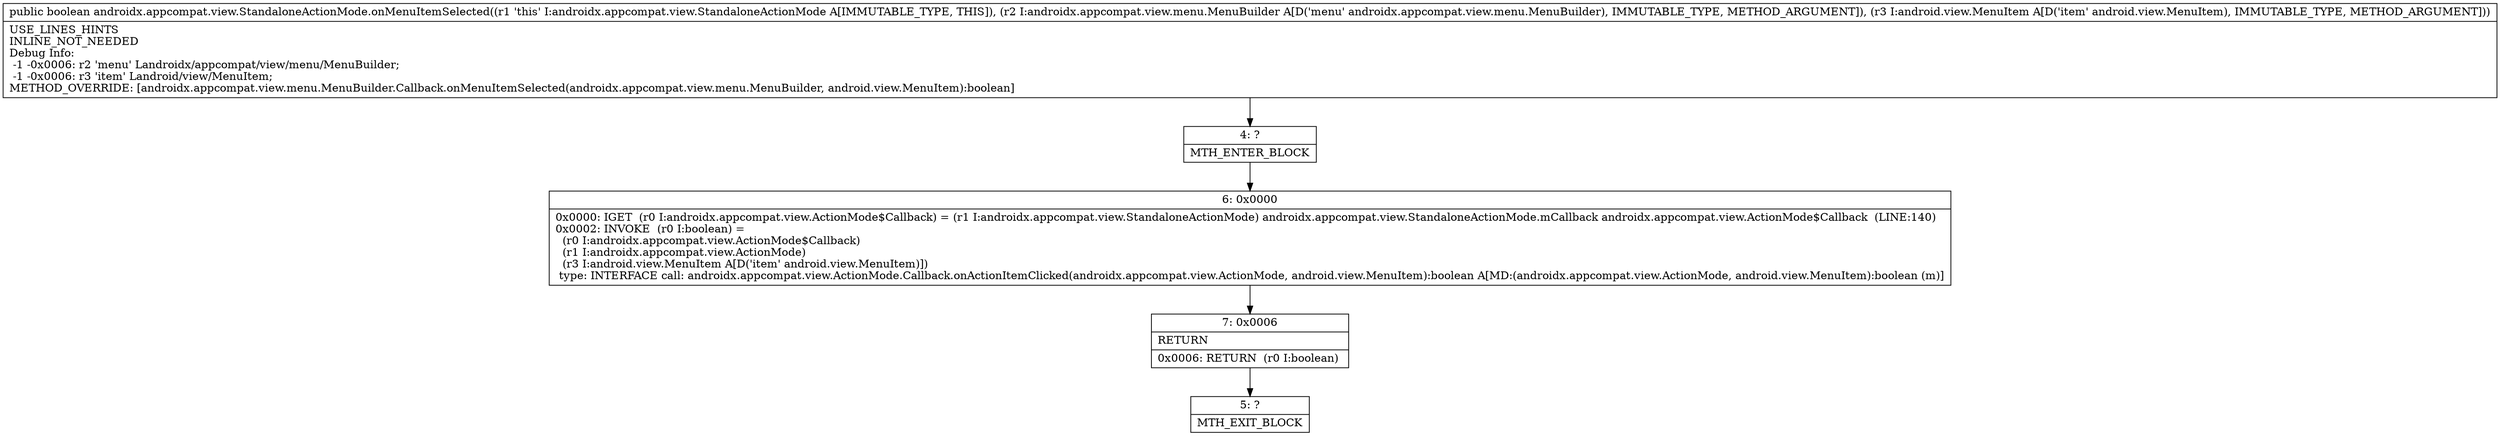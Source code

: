 digraph "CFG forandroidx.appcompat.view.StandaloneActionMode.onMenuItemSelected(Landroidx\/appcompat\/view\/menu\/MenuBuilder;Landroid\/view\/MenuItem;)Z" {
Node_4 [shape=record,label="{4\:\ ?|MTH_ENTER_BLOCK\l}"];
Node_6 [shape=record,label="{6\:\ 0x0000|0x0000: IGET  (r0 I:androidx.appcompat.view.ActionMode$Callback) = (r1 I:androidx.appcompat.view.StandaloneActionMode) androidx.appcompat.view.StandaloneActionMode.mCallback androidx.appcompat.view.ActionMode$Callback  (LINE:140)\l0x0002: INVOKE  (r0 I:boolean) = \l  (r0 I:androidx.appcompat.view.ActionMode$Callback)\l  (r1 I:androidx.appcompat.view.ActionMode)\l  (r3 I:android.view.MenuItem A[D('item' android.view.MenuItem)])\l type: INTERFACE call: androidx.appcompat.view.ActionMode.Callback.onActionItemClicked(androidx.appcompat.view.ActionMode, android.view.MenuItem):boolean A[MD:(androidx.appcompat.view.ActionMode, android.view.MenuItem):boolean (m)]\l}"];
Node_7 [shape=record,label="{7\:\ 0x0006|RETURN\l|0x0006: RETURN  (r0 I:boolean) \l}"];
Node_5 [shape=record,label="{5\:\ ?|MTH_EXIT_BLOCK\l}"];
MethodNode[shape=record,label="{public boolean androidx.appcompat.view.StandaloneActionMode.onMenuItemSelected((r1 'this' I:androidx.appcompat.view.StandaloneActionMode A[IMMUTABLE_TYPE, THIS]), (r2 I:androidx.appcompat.view.menu.MenuBuilder A[D('menu' androidx.appcompat.view.menu.MenuBuilder), IMMUTABLE_TYPE, METHOD_ARGUMENT]), (r3 I:android.view.MenuItem A[D('item' android.view.MenuItem), IMMUTABLE_TYPE, METHOD_ARGUMENT]))  | USE_LINES_HINTS\lINLINE_NOT_NEEDED\lDebug Info:\l  \-1 \-0x0006: r2 'menu' Landroidx\/appcompat\/view\/menu\/MenuBuilder;\l  \-1 \-0x0006: r3 'item' Landroid\/view\/MenuItem;\lMETHOD_OVERRIDE: [androidx.appcompat.view.menu.MenuBuilder.Callback.onMenuItemSelected(androidx.appcompat.view.menu.MenuBuilder, android.view.MenuItem):boolean]\l}"];
MethodNode -> Node_4;Node_4 -> Node_6;
Node_6 -> Node_7;
Node_7 -> Node_5;
}

